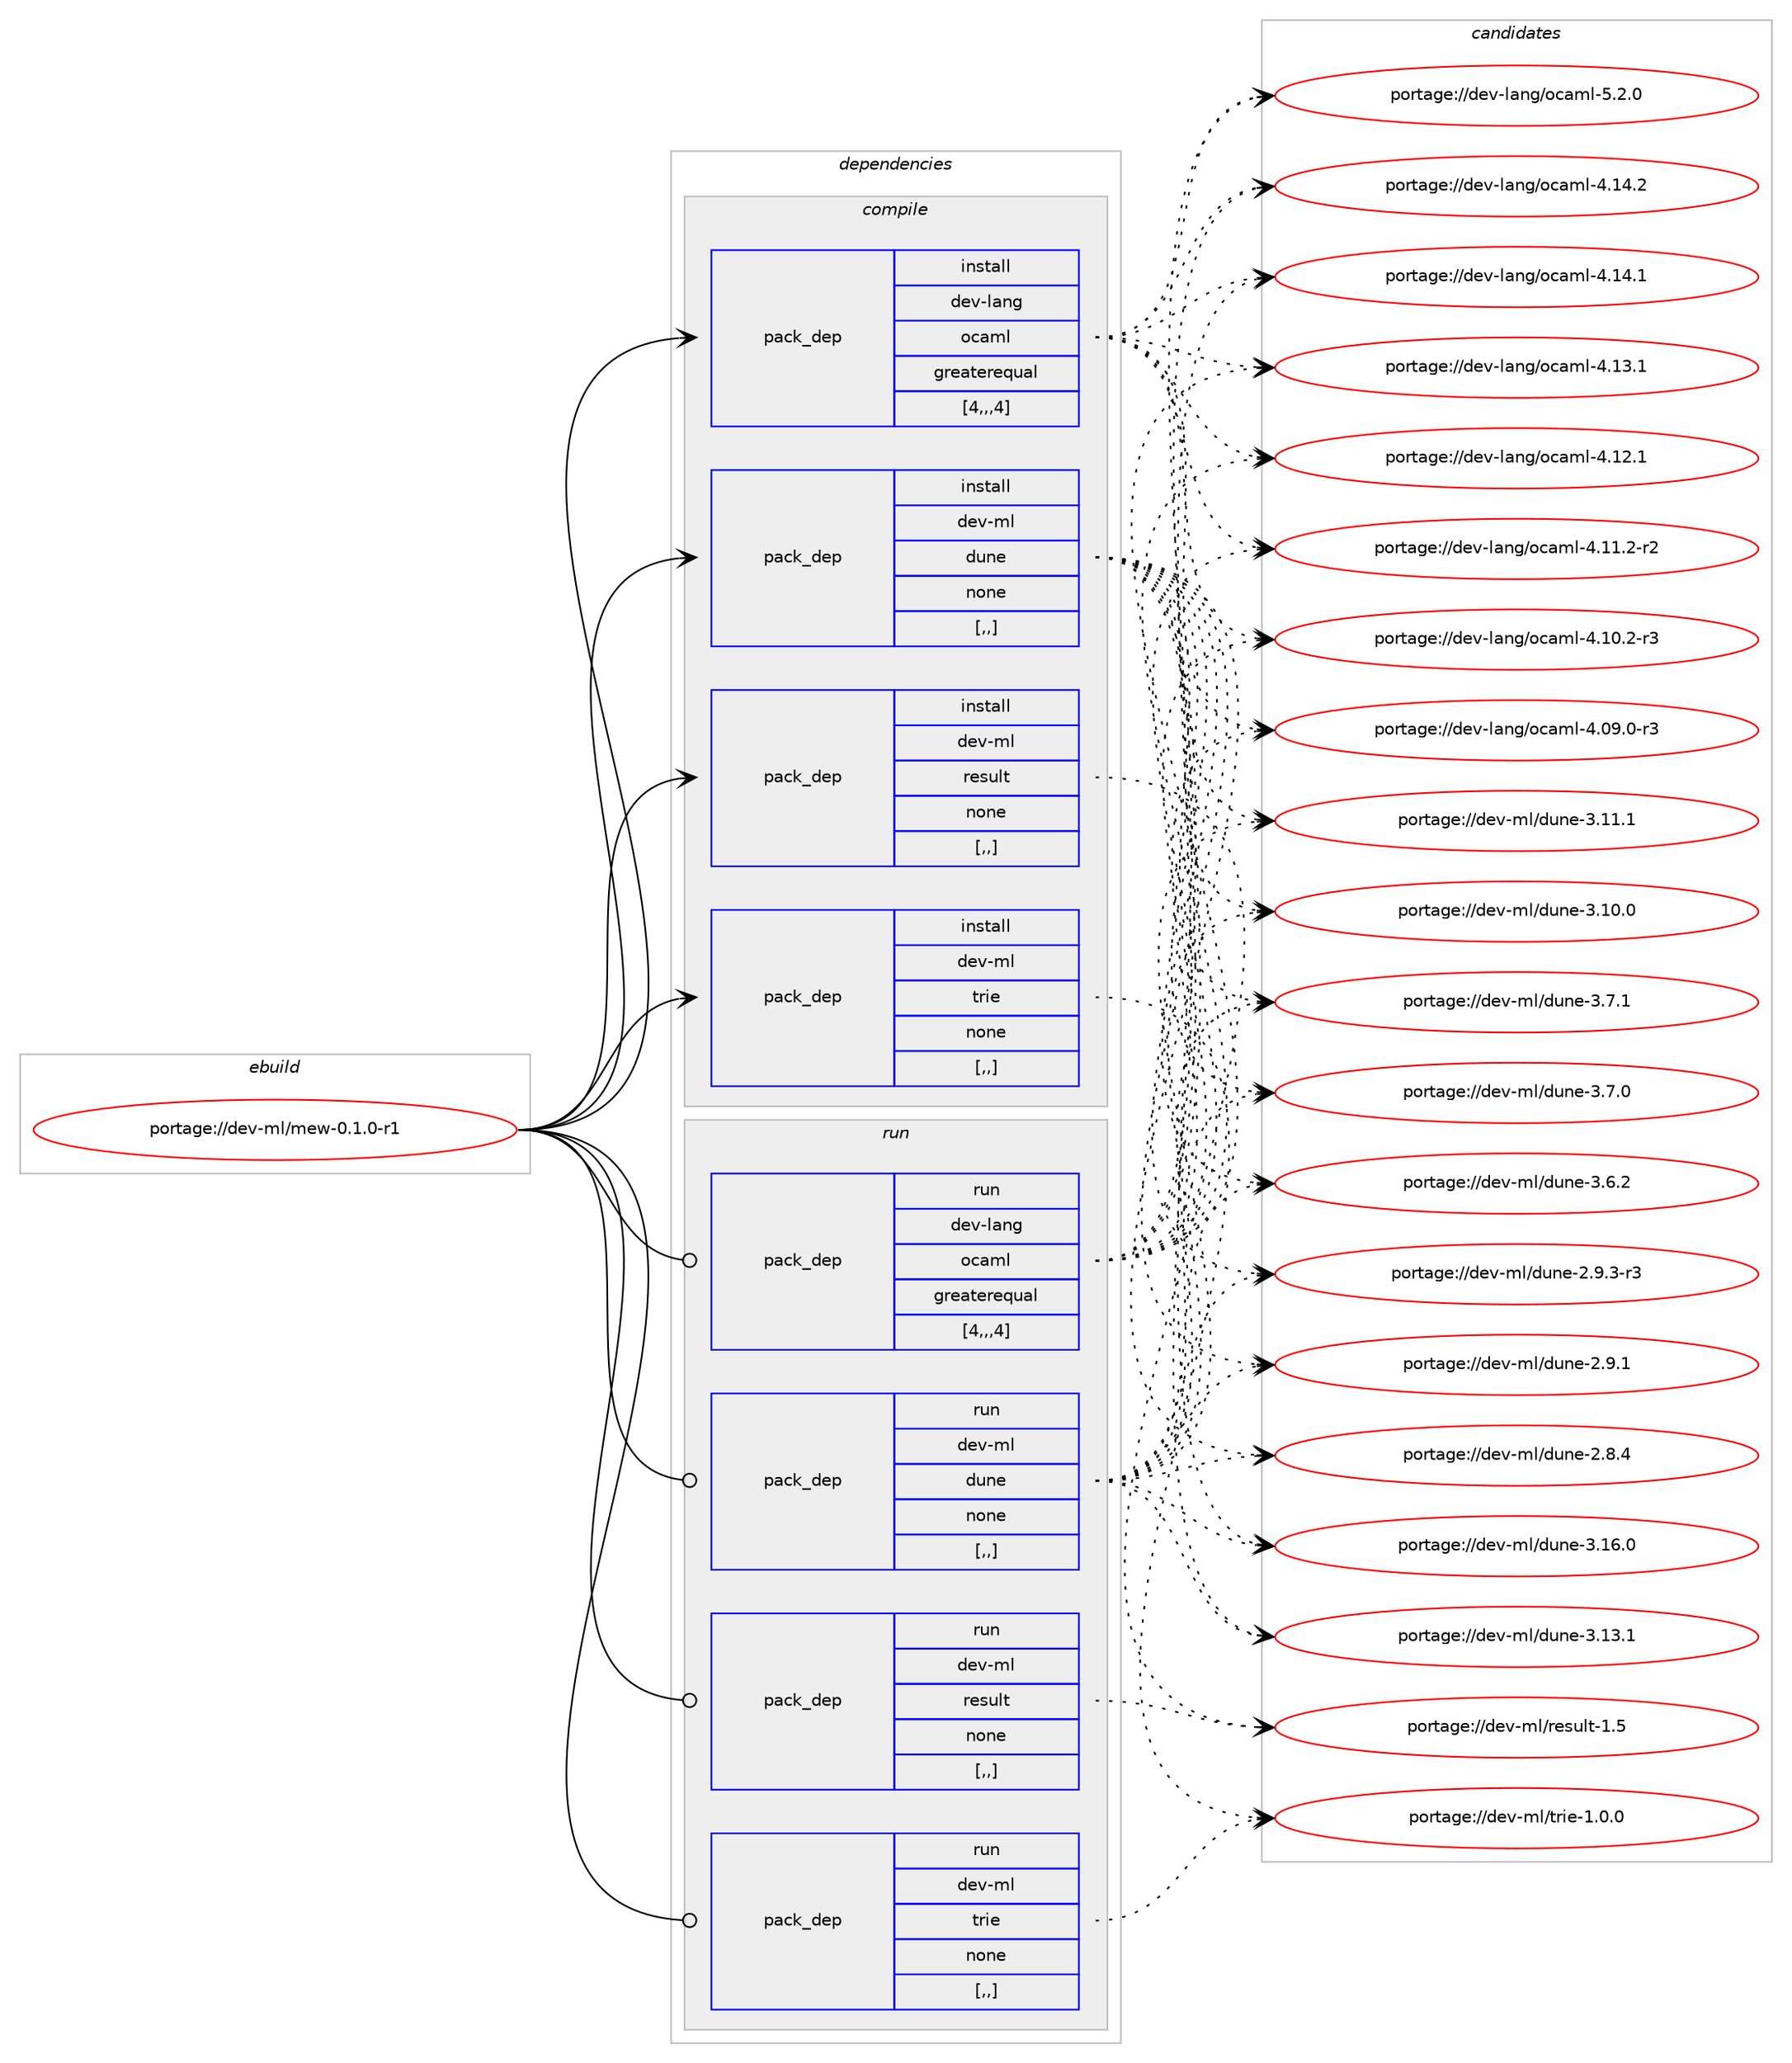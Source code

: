 digraph prolog {

# *************
# Graph options
# *************

newrank=true;
concentrate=true;
compound=true;
graph [rankdir=LR,fontname=Helvetica,fontsize=10,ranksep=1.5];#, ranksep=2.5, nodesep=0.2];
edge  [arrowhead=vee];
node  [fontname=Helvetica,fontsize=10];

# **********
# The ebuild
# **********

subgraph cluster_leftcol {
color=gray;
label=<<i>ebuild</i>>;
id [label="portage://dev-ml/mew-0.1.0-r1", color=red, width=4, href="../dev-ml/mew-0.1.0-r1.svg"];
}

# ****************
# The dependencies
# ****************

subgraph cluster_midcol {
color=gray;
label=<<i>dependencies</i>>;
subgraph cluster_compile {
fillcolor="#eeeeee";
style=filled;
label=<<i>compile</i>>;
subgraph pack90229 {
dependency121172 [label=<<TABLE BORDER="0" CELLBORDER="1" CELLSPACING="0" CELLPADDING="4" WIDTH="220"><TR><TD ROWSPAN="6" CELLPADDING="30">pack_dep</TD></TR><TR><TD WIDTH="110">install</TD></TR><TR><TD>dev-lang</TD></TR><TR><TD>ocaml</TD></TR><TR><TD>greaterequal</TD></TR><TR><TD>[4,,,4]</TD></TR></TABLE>>, shape=none, color=blue];
}
id:e -> dependency121172:w [weight=20,style="solid",arrowhead="vee"];
subgraph pack90230 {
dependency121173 [label=<<TABLE BORDER="0" CELLBORDER="1" CELLSPACING="0" CELLPADDING="4" WIDTH="220"><TR><TD ROWSPAN="6" CELLPADDING="30">pack_dep</TD></TR><TR><TD WIDTH="110">install</TD></TR><TR><TD>dev-ml</TD></TR><TR><TD>dune</TD></TR><TR><TD>none</TD></TR><TR><TD>[,,]</TD></TR></TABLE>>, shape=none, color=blue];
}
id:e -> dependency121173:w [weight=20,style="solid",arrowhead="vee"];
subgraph pack90231 {
dependency121174 [label=<<TABLE BORDER="0" CELLBORDER="1" CELLSPACING="0" CELLPADDING="4" WIDTH="220"><TR><TD ROWSPAN="6" CELLPADDING="30">pack_dep</TD></TR><TR><TD WIDTH="110">install</TD></TR><TR><TD>dev-ml</TD></TR><TR><TD>result</TD></TR><TR><TD>none</TD></TR><TR><TD>[,,]</TD></TR></TABLE>>, shape=none, color=blue];
}
id:e -> dependency121174:w [weight=20,style="solid",arrowhead="vee"];
subgraph pack90232 {
dependency121175 [label=<<TABLE BORDER="0" CELLBORDER="1" CELLSPACING="0" CELLPADDING="4" WIDTH="220"><TR><TD ROWSPAN="6" CELLPADDING="30">pack_dep</TD></TR><TR><TD WIDTH="110">install</TD></TR><TR><TD>dev-ml</TD></TR><TR><TD>trie</TD></TR><TR><TD>none</TD></TR><TR><TD>[,,]</TD></TR></TABLE>>, shape=none, color=blue];
}
id:e -> dependency121175:w [weight=20,style="solid",arrowhead="vee"];
}
subgraph cluster_compileandrun {
fillcolor="#eeeeee";
style=filled;
label=<<i>compile and run</i>>;
}
subgraph cluster_run {
fillcolor="#eeeeee";
style=filled;
label=<<i>run</i>>;
subgraph pack90233 {
dependency121176 [label=<<TABLE BORDER="0" CELLBORDER="1" CELLSPACING="0" CELLPADDING="4" WIDTH="220"><TR><TD ROWSPAN="6" CELLPADDING="30">pack_dep</TD></TR><TR><TD WIDTH="110">run</TD></TR><TR><TD>dev-lang</TD></TR><TR><TD>ocaml</TD></TR><TR><TD>greaterequal</TD></TR><TR><TD>[4,,,4]</TD></TR></TABLE>>, shape=none, color=blue];
}
id:e -> dependency121176:w [weight=20,style="solid",arrowhead="odot"];
subgraph pack90234 {
dependency121177 [label=<<TABLE BORDER="0" CELLBORDER="1" CELLSPACING="0" CELLPADDING="4" WIDTH="220"><TR><TD ROWSPAN="6" CELLPADDING="30">pack_dep</TD></TR><TR><TD WIDTH="110">run</TD></TR><TR><TD>dev-ml</TD></TR><TR><TD>dune</TD></TR><TR><TD>none</TD></TR><TR><TD>[,,]</TD></TR></TABLE>>, shape=none, color=blue];
}
id:e -> dependency121177:w [weight=20,style="solid",arrowhead="odot"];
subgraph pack90235 {
dependency121178 [label=<<TABLE BORDER="0" CELLBORDER="1" CELLSPACING="0" CELLPADDING="4" WIDTH="220"><TR><TD ROWSPAN="6" CELLPADDING="30">pack_dep</TD></TR><TR><TD WIDTH="110">run</TD></TR><TR><TD>dev-ml</TD></TR><TR><TD>result</TD></TR><TR><TD>none</TD></TR><TR><TD>[,,]</TD></TR></TABLE>>, shape=none, color=blue];
}
id:e -> dependency121178:w [weight=20,style="solid",arrowhead="odot"];
subgraph pack90236 {
dependency121179 [label=<<TABLE BORDER="0" CELLBORDER="1" CELLSPACING="0" CELLPADDING="4" WIDTH="220"><TR><TD ROWSPAN="6" CELLPADDING="30">pack_dep</TD></TR><TR><TD WIDTH="110">run</TD></TR><TR><TD>dev-ml</TD></TR><TR><TD>trie</TD></TR><TR><TD>none</TD></TR><TR><TD>[,,]</TD></TR></TABLE>>, shape=none, color=blue];
}
id:e -> dependency121179:w [weight=20,style="solid",arrowhead="odot"];
}
}

# **************
# The candidates
# **************

subgraph cluster_choices {
rank=same;
color=gray;
label=<<i>candidates</i>>;

subgraph choice90229 {
color=black;
nodesep=1;
choice1001011184510897110103471119997109108455346504648 [label="portage://dev-lang/ocaml-5.2.0", color=red, width=4,href="../dev-lang/ocaml-5.2.0.svg"];
choice100101118451089711010347111999710910845524649524650 [label="portage://dev-lang/ocaml-4.14.2", color=red, width=4,href="../dev-lang/ocaml-4.14.2.svg"];
choice100101118451089711010347111999710910845524649524649 [label="portage://dev-lang/ocaml-4.14.1", color=red, width=4,href="../dev-lang/ocaml-4.14.1.svg"];
choice100101118451089711010347111999710910845524649514649 [label="portage://dev-lang/ocaml-4.13.1", color=red, width=4,href="../dev-lang/ocaml-4.13.1.svg"];
choice100101118451089711010347111999710910845524649504649 [label="portage://dev-lang/ocaml-4.12.1", color=red, width=4,href="../dev-lang/ocaml-4.12.1.svg"];
choice1001011184510897110103471119997109108455246494946504511450 [label="portage://dev-lang/ocaml-4.11.2-r2", color=red, width=4,href="../dev-lang/ocaml-4.11.2-r2.svg"];
choice1001011184510897110103471119997109108455246494846504511451 [label="portage://dev-lang/ocaml-4.10.2-r3", color=red, width=4,href="../dev-lang/ocaml-4.10.2-r3.svg"];
choice1001011184510897110103471119997109108455246485746484511451 [label="portage://dev-lang/ocaml-4.09.0-r3", color=red, width=4,href="../dev-lang/ocaml-4.09.0-r3.svg"];
dependency121172:e -> choice1001011184510897110103471119997109108455346504648:w [style=dotted,weight="100"];
dependency121172:e -> choice100101118451089711010347111999710910845524649524650:w [style=dotted,weight="100"];
dependency121172:e -> choice100101118451089711010347111999710910845524649524649:w [style=dotted,weight="100"];
dependency121172:e -> choice100101118451089711010347111999710910845524649514649:w [style=dotted,weight="100"];
dependency121172:e -> choice100101118451089711010347111999710910845524649504649:w [style=dotted,weight="100"];
dependency121172:e -> choice1001011184510897110103471119997109108455246494946504511450:w [style=dotted,weight="100"];
dependency121172:e -> choice1001011184510897110103471119997109108455246494846504511451:w [style=dotted,weight="100"];
dependency121172:e -> choice1001011184510897110103471119997109108455246485746484511451:w [style=dotted,weight="100"];
}
subgraph choice90230 {
color=black;
nodesep=1;
choice100101118451091084710011711010145514649544648 [label="portage://dev-ml/dune-3.16.0", color=red, width=4,href="../dev-ml/dune-3.16.0.svg"];
choice100101118451091084710011711010145514649514649 [label="portage://dev-ml/dune-3.13.1", color=red, width=4,href="../dev-ml/dune-3.13.1.svg"];
choice100101118451091084710011711010145514649494649 [label="portage://dev-ml/dune-3.11.1", color=red, width=4,href="../dev-ml/dune-3.11.1.svg"];
choice100101118451091084710011711010145514649484648 [label="portage://dev-ml/dune-3.10.0", color=red, width=4,href="../dev-ml/dune-3.10.0.svg"];
choice1001011184510910847100117110101455146554649 [label="portage://dev-ml/dune-3.7.1", color=red, width=4,href="../dev-ml/dune-3.7.1.svg"];
choice1001011184510910847100117110101455146554648 [label="portage://dev-ml/dune-3.7.0", color=red, width=4,href="../dev-ml/dune-3.7.0.svg"];
choice1001011184510910847100117110101455146544650 [label="portage://dev-ml/dune-3.6.2", color=red, width=4,href="../dev-ml/dune-3.6.2.svg"];
choice10010111845109108471001171101014550465746514511451 [label="portage://dev-ml/dune-2.9.3-r3", color=red, width=4,href="../dev-ml/dune-2.9.3-r3.svg"];
choice1001011184510910847100117110101455046574649 [label="portage://dev-ml/dune-2.9.1", color=red, width=4,href="../dev-ml/dune-2.9.1.svg"];
choice1001011184510910847100117110101455046564652 [label="portage://dev-ml/dune-2.8.4", color=red, width=4,href="../dev-ml/dune-2.8.4.svg"];
dependency121173:e -> choice100101118451091084710011711010145514649544648:w [style=dotted,weight="100"];
dependency121173:e -> choice100101118451091084710011711010145514649514649:w [style=dotted,weight="100"];
dependency121173:e -> choice100101118451091084710011711010145514649494649:w [style=dotted,weight="100"];
dependency121173:e -> choice100101118451091084710011711010145514649484648:w [style=dotted,weight="100"];
dependency121173:e -> choice1001011184510910847100117110101455146554649:w [style=dotted,weight="100"];
dependency121173:e -> choice1001011184510910847100117110101455146554648:w [style=dotted,weight="100"];
dependency121173:e -> choice1001011184510910847100117110101455146544650:w [style=dotted,weight="100"];
dependency121173:e -> choice10010111845109108471001171101014550465746514511451:w [style=dotted,weight="100"];
dependency121173:e -> choice1001011184510910847100117110101455046574649:w [style=dotted,weight="100"];
dependency121173:e -> choice1001011184510910847100117110101455046564652:w [style=dotted,weight="100"];
}
subgraph choice90231 {
color=black;
nodesep=1;
choice100101118451091084711410111511710811645494653 [label="portage://dev-ml/result-1.5", color=red, width=4,href="../dev-ml/result-1.5.svg"];
dependency121174:e -> choice100101118451091084711410111511710811645494653:w [style=dotted,weight="100"];
}
subgraph choice90232 {
color=black;
nodesep=1;
choice1001011184510910847116114105101454946484648 [label="portage://dev-ml/trie-1.0.0", color=red, width=4,href="../dev-ml/trie-1.0.0.svg"];
dependency121175:e -> choice1001011184510910847116114105101454946484648:w [style=dotted,weight="100"];
}
subgraph choice90233 {
color=black;
nodesep=1;
choice1001011184510897110103471119997109108455346504648 [label="portage://dev-lang/ocaml-5.2.0", color=red, width=4,href="../dev-lang/ocaml-5.2.0.svg"];
choice100101118451089711010347111999710910845524649524650 [label="portage://dev-lang/ocaml-4.14.2", color=red, width=4,href="../dev-lang/ocaml-4.14.2.svg"];
choice100101118451089711010347111999710910845524649524649 [label="portage://dev-lang/ocaml-4.14.1", color=red, width=4,href="../dev-lang/ocaml-4.14.1.svg"];
choice100101118451089711010347111999710910845524649514649 [label="portage://dev-lang/ocaml-4.13.1", color=red, width=4,href="../dev-lang/ocaml-4.13.1.svg"];
choice100101118451089711010347111999710910845524649504649 [label="portage://dev-lang/ocaml-4.12.1", color=red, width=4,href="../dev-lang/ocaml-4.12.1.svg"];
choice1001011184510897110103471119997109108455246494946504511450 [label="portage://dev-lang/ocaml-4.11.2-r2", color=red, width=4,href="../dev-lang/ocaml-4.11.2-r2.svg"];
choice1001011184510897110103471119997109108455246494846504511451 [label="portage://dev-lang/ocaml-4.10.2-r3", color=red, width=4,href="../dev-lang/ocaml-4.10.2-r3.svg"];
choice1001011184510897110103471119997109108455246485746484511451 [label="portage://dev-lang/ocaml-4.09.0-r3", color=red, width=4,href="../dev-lang/ocaml-4.09.0-r3.svg"];
dependency121176:e -> choice1001011184510897110103471119997109108455346504648:w [style=dotted,weight="100"];
dependency121176:e -> choice100101118451089711010347111999710910845524649524650:w [style=dotted,weight="100"];
dependency121176:e -> choice100101118451089711010347111999710910845524649524649:w [style=dotted,weight="100"];
dependency121176:e -> choice100101118451089711010347111999710910845524649514649:w [style=dotted,weight="100"];
dependency121176:e -> choice100101118451089711010347111999710910845524649504649:w [style=dotted,weight="100"];
dependency121176:e -> choice1001011184510897110103471119997109108455246494946504511450:w [style=dotted,weight="100"];
dependency121176:e -> choice1001011184510897110103471119997109108455246494846504511451:w [style=dotted,weight="100"];
dependency121176:e -> choice1001011184510897110103471119997109108455246485746484511451:w [style=dotted,weight="100"];
}
subgraph choice90234 {
color=black;
nodesep=1;
choice100101118451091084710011711010145514649544648 [label="portage://dev-ml/dune-3.16.0", color=red, width=4,href="../dev-ml/dune-3.16.0.svg"];
choice100101118451091084710011711010145514649514649 [label="portage://dev-ml/dune-3.13.1", color=red, width=4,href="../dev-ml/dune-3.13.1.svg"];
choice100101118451091084710011711010145514649494649 [label="portage://dev-ml/dune-3.11.1", color=red, width=4,href="../dev-ml/dune-3.11.1.svg"];
choice100101118451091084710011711010145514649484648 [label="portage://dev-ml/dune-3.10.0", color=red, width=4,href="../dev-ml/dune-3.10.0.svg"];
choice1001011184510910847100117110101455146554649 [label="portage://dev-ml/dune-3.7.1", color=red, width=4,href="../dev-ml/dune-3.7.1.svg"];
choice1001011184510910847100117110101455146554648 [label="portage://dev-ml/dune-3.7.0", color=red, width=4,href="../dev-ml/dune-3.7.0.svg"];
choice1001011184510910847100117110101455146544650 [label="portage://dev-ml/dune-3.6.2", color=red, width=4,href="../dev-ml/dune-3.6.2.svg"];
choice10010111845109108471001171101014550465746514511451 [label="portage://dev-ml/dune-2.9.3-r3", color=red, width=4,href="../dev-ml/dune-2.9.3-r3.svg"];
choice1001011184510910847100117110101455046574649 [label="portage://dev-ml/dune-2.9.1", color=red, width=4,href="../dev-ml/dune-2.9.1.svg"];
choice1001011184510910847100117110101455046564652 [label="portage://dev-ml/dune-2.8.4", color=red, width=4,href="../dev-ml/dune-2.8.4.svg"];
dependency121177:e -> choice100101118451091084710011711010145514649544648:w [style=dotted,weight="100"];
dependency121177:e -> choice100101118451091084710011711010145514649514649:w [style=dotted,weight="100"];
dependency121177:e -> choice100101118451091084710011711010145514649494649:w [style=dotted,weight="100"];
dependency121177:e -> choice100101118451091084710011711010145514649484648:w [style=dotted,weight="100"];
dependency121177:e -> choice1001011184510910847100117110101455146554649:w [style=dotted,weight="100"];
dependency121177:e -> choice1001011184510910847100117110101455146554648:w [style=dotted,weight="100"];
dependency121177:e -> choice1001011184510910847100117110101455146544650:w [style=dotted,weight="100"];
dependency121177:e -> choice10010111845109108471001171101014550465746514511451:w [style=dotted,weight="100"];
dependency121177:e -> choice1001011184510910847100117110101455046574649:w [style=dotted,weight="100"];
dependency121177:e -> choice1001011184510910847100117110101455046564652:w [style=dotted,weight="100"];
}
subgraph choice90235 {
color=black;
nodesep=1;
choice100101118451091084711410111511710811645494653 [label="portage://dev-ml/result-1.5", color=red, width=4,href="../dev-ml/result-1.5.svg"];
dependency121178:e -> choice100101118451091084711410111511710811645494653:w [style=dotted,weight="100"];
}
subgraph choice90236 {
color=black;
nodesep=1;
choice1001011184510910847116114105101454946484648 [label="portage://dev-ml/trie-1.0.0", color=red, width=4,href="../dev-ml/trie-1.0.0.svg"];
dependency121179:e -> choice1001011184510910847116114105101454946484648:w [style=dotted,weight="100"];
}
}

}
